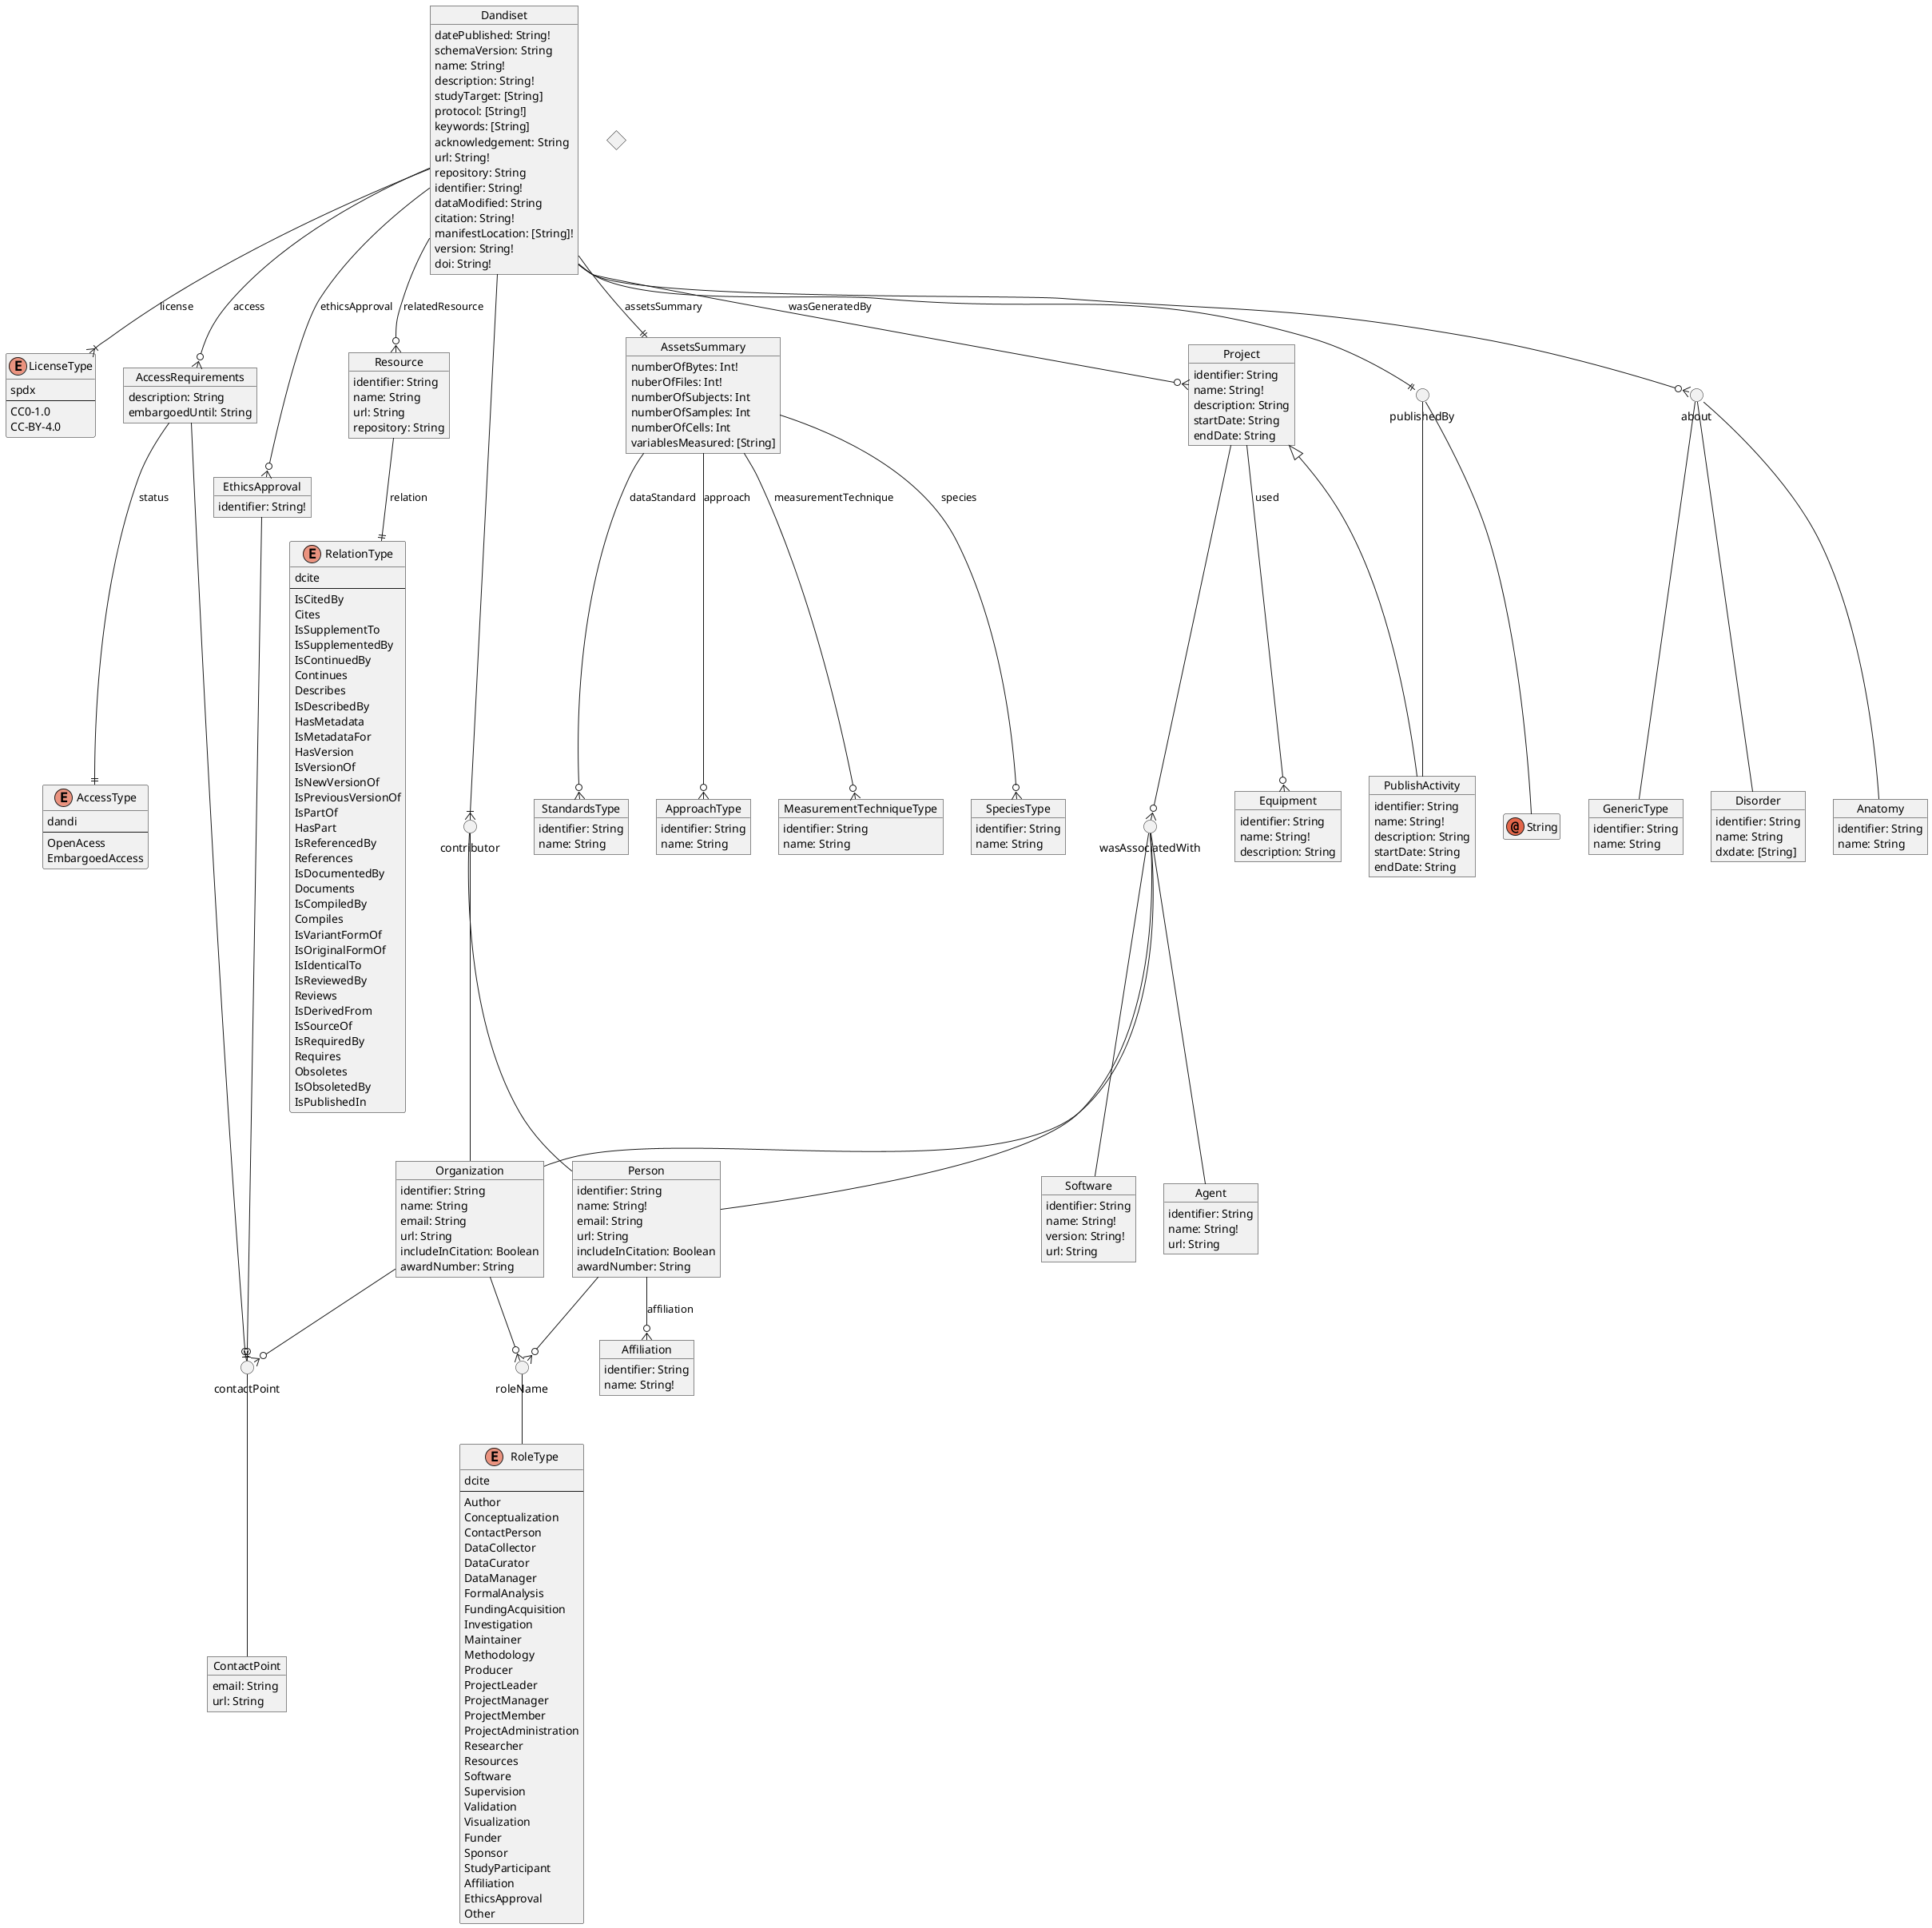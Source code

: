 @startuml

hide empty members

object Dandiset {
    datePublished: String!
    schemaVersion: String
    name: String!
    description: String!
    studyTarget: [String]
    protocol: [String!]
    keywords: [String]
    acknowledgement: String
    url: String!
    repository: String
    identifier: String!
    dataModified: String
    citation: String!
    manifestLocation: [String]!
    version: String!
    doi: String!
}

enum RoleType {
    dcite
    --
    Author
    Conceptualization
    ContactPerson
    DataCollector
    DataCurator
    DataManager
    FormalAnalysis
    FundingAcquisition
    Investigation
    Maintainer
    Methodology
    Producer
    ProjectLeader
    ProjectManager
    ProjectMember
    ProjectAdministration
    Researcher
    Resources
    Software
    Supervision
    Validation
    Visualization
    Funder
    Sponsor
    StudyParticipant
    Affiliation
    EthicsApproval
    Other
}

object Affiliation {
    identifier: String
    name: String!
}

object Person {
    identifier: String
    name: String!
    email: String
    url: String
    includeInCitation: Boolean
    awardNumber: String
}

object ContactPoint {
    email: String
    url: String
}

object Organization {
    identifier: String
    name: String
    email: String
    url: String
    includeInCitation: Boolean
    awardNumber: String
}

object Disorder {
    identifier: String
    name: String
    dxdate: [String]
}

object Anatomy {
    identifier: String
    name: String
}

object GenericType {
    identifier: String
    name: String
}

enum LicenseType {
    spdx
    --
    CC0-1.0
    CC-BY-4.0
}

object EthicsApproval {
    identifier: String!
}

enum AccessType {
    dandi
    --
    OpenAcess
    EmbargoedAccess
}

object AccessRequirements {
    description: String
    embargoedUntil: String
}

enum RelationType {
    dcite
    --
    IsCitedBy
    Cites
    IsSupplementTo
    IsSupplementedBy
    IsContinuedBy
    Continues
    Describes
    IsDescribedBy
    HasMetadata
    IsMetadataFor
    HasVersion
    IsVersionOf
    IsNewVersionOf
    IsPreviousVersionOf
    IsPartOf
    HasPart
    IsReferencedBy
    References
    IsDocumentedBy
    Documents
    IsCompiledBy
    Compiles
    IsVariantFormOf
    IsOriginalFormOf
    IsIdenticalTo
    IsReviewedBy
    Reviews
    IsDerivedFrom
    IsSourceOf
    IsRequiredBy
    Requires
    Obsoletes
    IsObsoletedBy
    IsPublishedIn
}

object Resource {
    identifier: String
    name: String
    url: String
    repository: String
}

object Software {
    identifier: String
    name: String!
    version: String!
    url: String
}

object Agent {
    identifier: String
    name: String!
    url: String
}

object Equipment {
    identifier: String
    name: String!
    description: String
}

object PublishActivity {
    identifier: String
    name: String!
    description: String
    startDate: String
    endDate: String
}

object Project {
    identifier: String
    name: String!
    description: String
    startDate: String
    endDate: String
}

object StandardsType {
    identifier: String
    name: String
}

object ApproachType {
    identifier: String
    name: String
}

object MeasurementTechniqueType {
    identifier: String
    name: String
}

object SpeciesType {
    identifier: String
    name: String
}

object AssetsSummary {
    numberOfBytes: Int!
    nuberOfFiles: Int!
    numberOfSubjects: Int
    numberOfSamples: Int
    numberOfCells: Int
    variablesMeasured: [String]
}

annotation String

circle publishedBy
Dandiset --|| publishedBy
publishedBy -- String
publishedBy -- PublishActivity

circle contributor
Dandiset --|{ contributor
contributor -- Person
contributor -- Organization

circle about
Dandiset --o{ about
about -- Disorder
about -- Anatomy
about -- GenericType

Dandiset --o{ EthicsApproval : ethicsApproval
Dandiset --o{ AccessRequirements : access
Dandiset --o{ Resource : relatedResource
Dandiset --o{ Project : wasGeneratedBy
Dandiset --|| AssetsSummary : assetsSummary
Dandiset --|{ LicenseType : license

circle roleName
roleName -- RoleType
Person --o{ roleName
Organization --o{ roleName

Person --o{ Affiliation : affiliation

circle contactPoint
contactPoint -- ContactPoint
Organization --o{ contactPoint
EthicsApproval --o| contactPoint

AccessRequirements --o| contactPoint
AccessRequirements --|| AccessType : status

Resource --|| RelationType : relation


Project <|-- PublishActivity
diamond foo

'PublishActivity -- foo
'Project -- foo

circle wasAssociatedWith
Project --o{ wasAssociatedWith
'PublishActivity --o{ wasAssociatedWith
'foo --o{ wasAssociatedWith
wasAssociatedWith -- Person
wasAssociatedWith -- Organization
wasAssociatedWith -- Software
wasAssociatedWith -- Agent


Project --o{ Equipment : used
'PublishActivity --o{ used
'foo --o{ Equipment : used


AssetsSummary --o{ StandardsType : dataStandard
AssetsSummary --o{ ApproachType : approach
AssetsSummary --o{ MeasurementTechniqueType : measurementTechnique
AssetsSummary --o{ SpeciesType : species

@enduml
